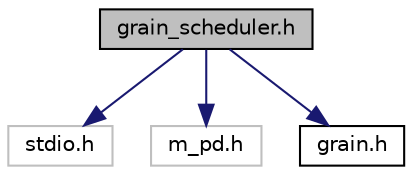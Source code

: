 digraph "grain_scheduler.h"
{
 // LATEX_PDF_SIZE
  edge [fontname="Helvetica",fontsize="10",labelfontname="Helvetica",labelfontsize="10"];
  node [fontname="Helvetica",fontsize="10",shape=record];
  Node1 [label="grain_scheduler.h",height=0.2,width=0.4,color="black", fillcolor="grey75", style="filled", fontcolor="black",tooltip="Object to handle the creation, deletion and scheduling of grains     Grain_scheduler manages all grai..."];
  Node1 -> Node2 [color="midnightblue",fontsize="10",style="solid",fontname="Helvetica"];
  Node2 [label="stdio.h",height=0.2,width=0.4,color="grey75", fillcolor="white", style="filled",tooltip=" "];
  Node1 -> Node3 [color="midnightblue",fontsize="10",style="solid",fontname="Helvetica"];
  Node3 [label="m_pd.h",height=0.2,width=0.4,color="grey75", fillcolor="white", style="filled",tooltip=" "];
  Node1 -> Node4 [color="midnightblue",fontsize="10",style="solid",fontname="Helvetica"];
  Node4 [label="grain.h",height=0.2,width=0.4,color="black", fillcolor="white", style="filled",URL="$grain_8h.html",tooltip="Object to handle the individual grains of the grainmaker~ object.     Grain includes the methods to i..."];
}
